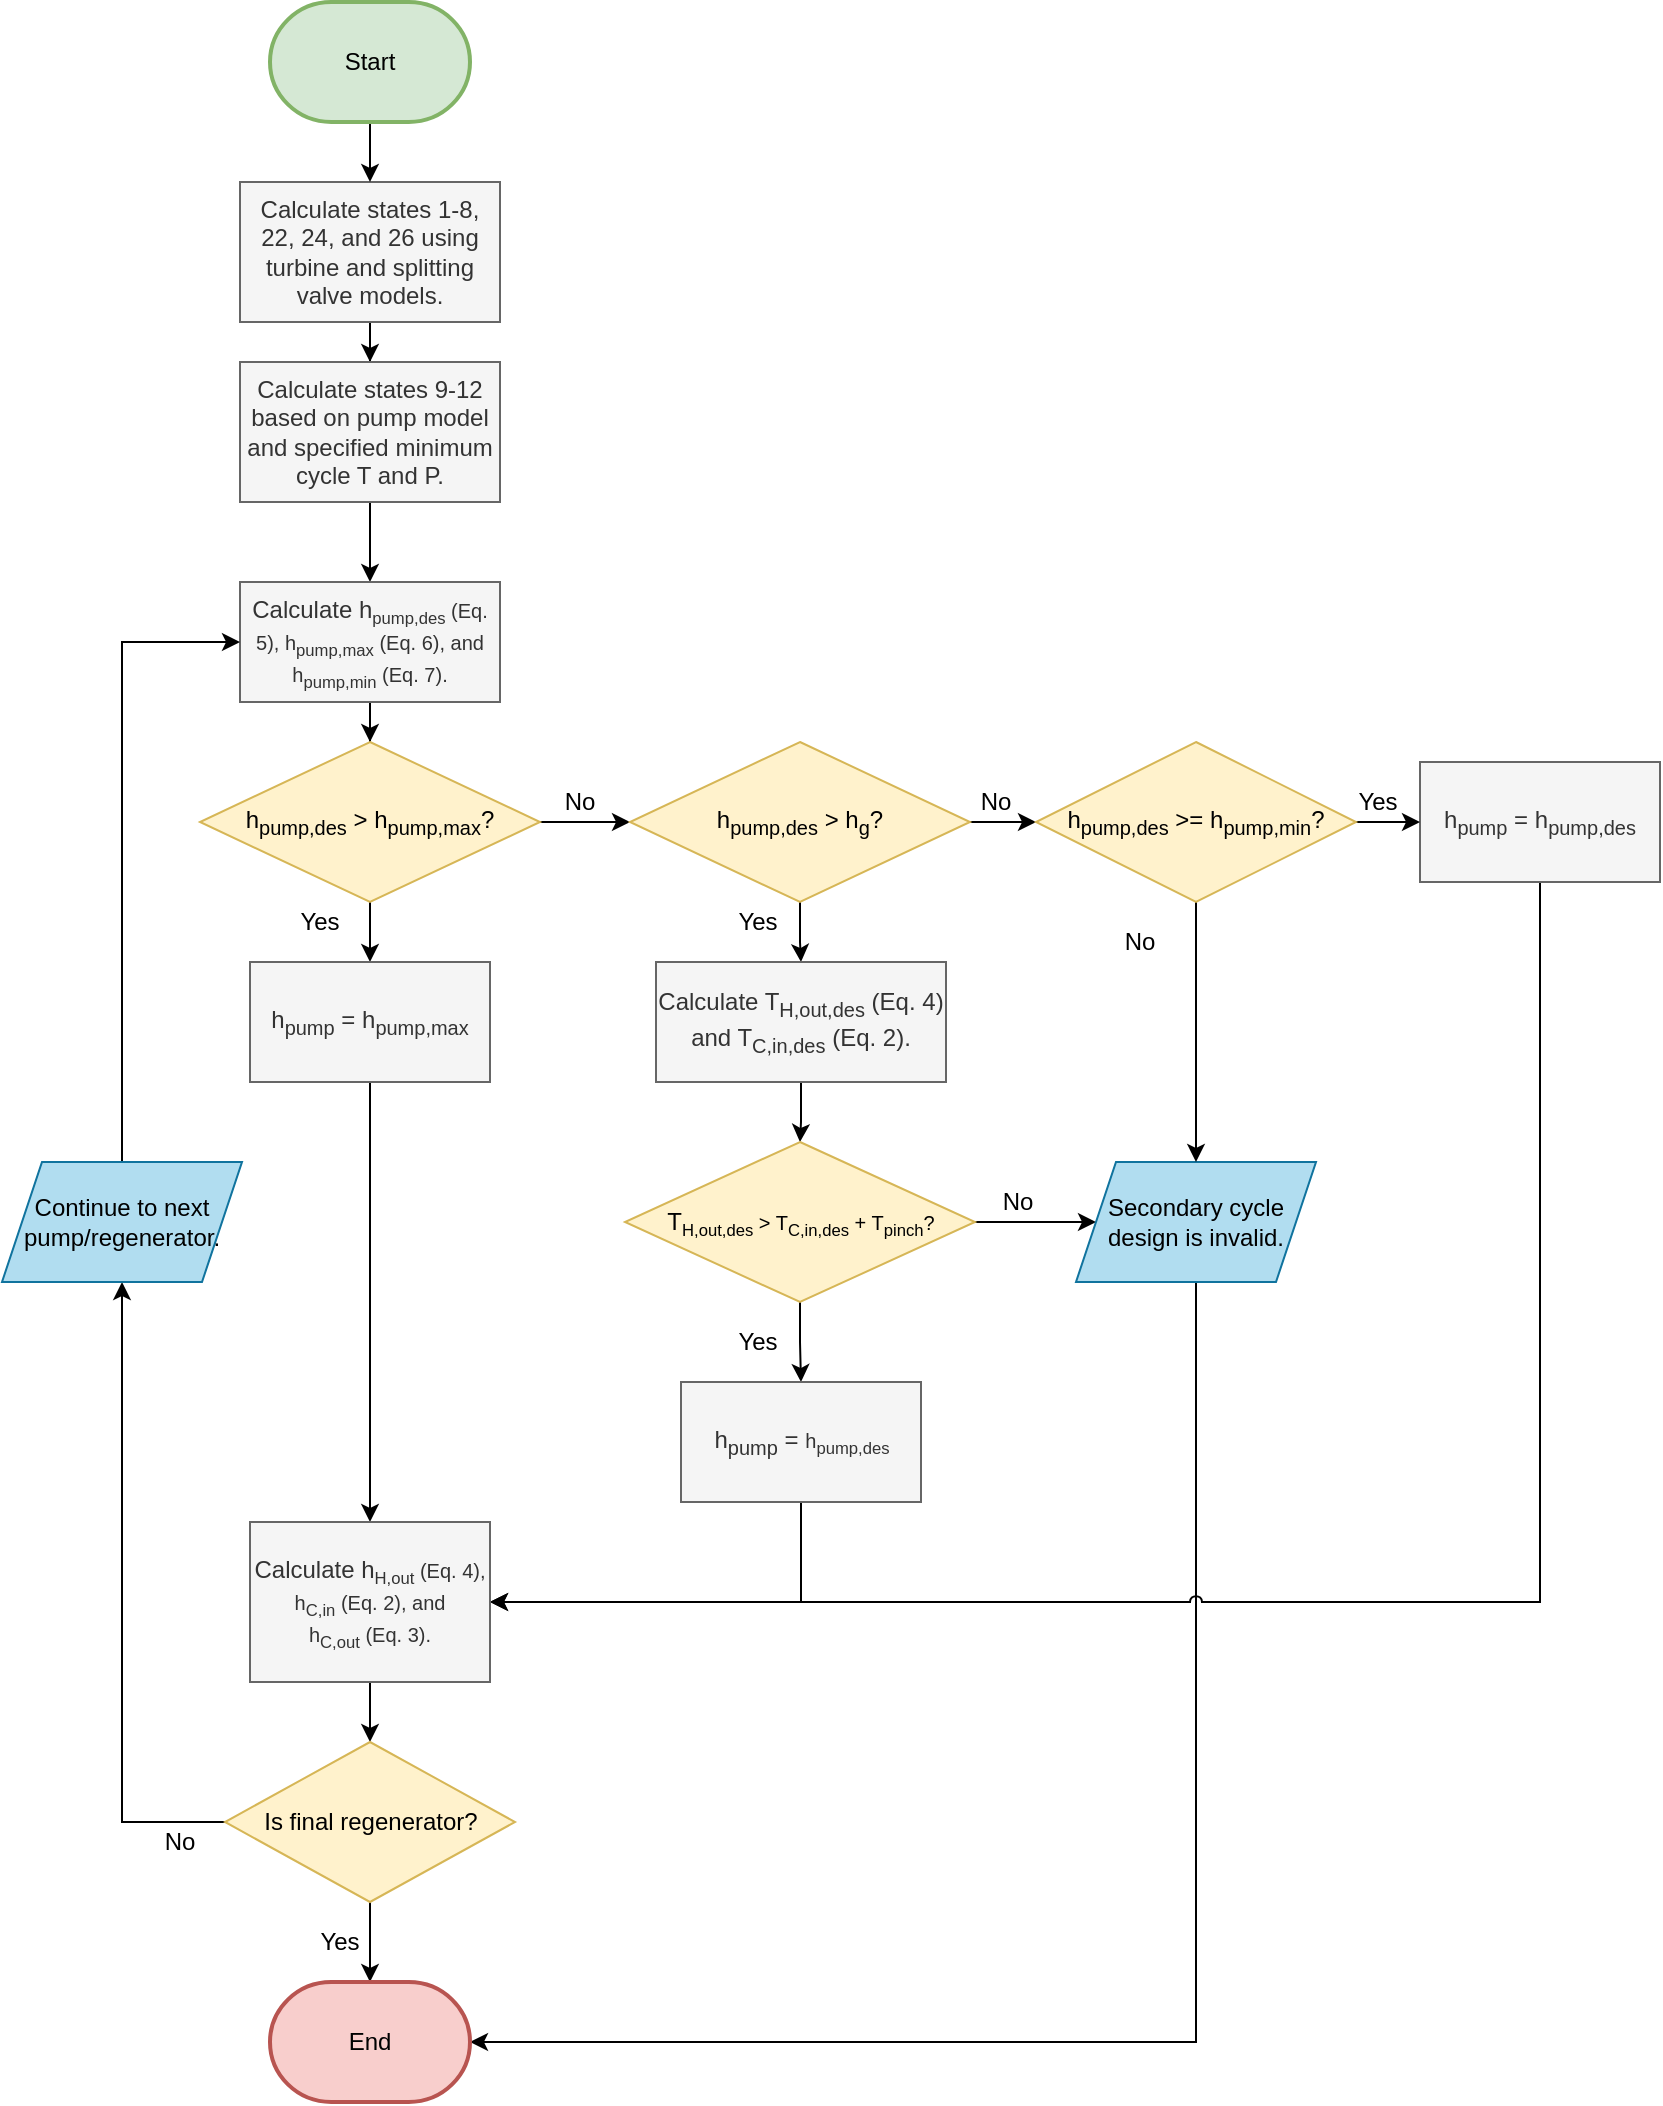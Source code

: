 <mxfile version="14.6.0" type="google"><diagram id="dV3Jj6KfyC7IWO5HgZY_" name="Page-1"><mxGraphModel dx="1038" dy="489" grid="1" gridSize="10" guides="1" tooltips="1" connect="1" arrows="1" fold="1" page="1" pageScale="1" pageWidth="850" pageHeight="1100" math="0" shadow="0"><root><mxCell id="0"/><mxCell id="1" parent="0"/><mxCell id="Sj4i6ryQQ1-SVUSm3eXO-26" value="" style="edgeStyle=orthogonalEdgeStyle;rounded=0;orthogonalLoop=1;jettySize=auto;html=1;" edge="1" parent="1" source="Sj4i6ryQQ1-SVUSm3eXO-2" target="Sj4i6ryQQ1-SVUSm3eXO-3"><mxGeometry relative="1" as="geometry"/></mxCell><mxCell id="Sj4i6ryQQ1-SVUSm3eXO-2" value="Calculate states 1-8, 22, 24, and 26 using turbine and splitting valve models." style="rounded=0;whiteSpace=wrap;html=1;fillColor=#f5f5f5;strokeColor=#666666;fontColor=#333333;" vertex="1" parent="1"><mxGeometry x="129" y="120" width="130" height="70" as="geometry"/></mxCell><mxCell id="Sj4i6ryQQ1-SVUSm3eXO-29" value="" style="edgeStyle=orthogonalEdgeStyle;rounded=0;orthogonalLoop=1;jettySize=auto;html=1;" edge="1" parent="1" source="Sj4i6ryQQ1-SVUSm3eXO-3" target="Sj4i6ryQQ1-SVUSm3eXO-4"><mxGeometry relative="1" as="geometry"/></mxCell><mxCell id="Sj4i6ryQQ1-SVUSm3eXO-3" value="Calculate states 9-12 based on pump model and specified minimum cycle T and P." style="rounded=0;whiteSpace=wrap;html=1;fillColor=#f5f5f5;strokeColor=#666666;fontColor=#333333;" vertex="1" parent="1"><mxGeometry x="129" y="210" width="130" height="70" as="geometry"/></mxCell><mxCell id="Sj4i6ryQQ1-SVUSm3eXO-30" value="" style="edgeStyle=orthogonalEdgeStyle;rounded=0;orthogonalLoop=1;jettySize=auto;html=1;" edge="1" parent="1" source="Sj4i6ryQQ1-SVUSm3eXO-4" target="Sj4i6ryQQ1-SVUSm3eXO-5"><mxGeometry relative="1" as="geometry"/></mxCell><mxCell id="Sj4i6ryQQ1-SVUSm3eXO-4" value="Calculate h&lt;span style=&quot;font-size: 10px&quot;&gt;&lt;sub&gt;pump,des&lt;/sub&gt;&amp;nbsp;(Eq. 5), h&lt;sub&gt;pump,max&lt;/sub&gt;&amp;nbsp;(Eq. 6), and h&lt;sub&gt;pump,min&lt;/sub&gt;&amp;nbsp;(Eq. 7).&lt;br&gt;&lt;/span&gt;" style="rounded=0;whiteSpace=wrap;html=1;fillColor=#f5f5f5;strokeColor=#666666;fontColor=#333333;" vertex="1" parent="1"><mxGeometry x="129" y="320" width="130" height="60" as="geometry"/></mxCell><mxCell id="Sj4i6ryQQ1-SVUSm3eXO-17" value="" style="edgeStyle=orthogonalEdgeStyle;rounded=0;orthogonalLoop=1;jettySize=auto;html=1;" edge="1" parent="1" source="Sj4i6ryQQ1-SVUSm3eXO-5" target="Sj4i6ryQQ1-SVUSm3eXO-7"><mxGeometry relative="1" as="geometry"/></mxCell><mxCell id="Sj4i6ryQQ1-SVUSm3eXO-21" value="" style="edgeStyle=orthogonalEdgeStyle;rounded=0;orthogonalLoop=1;jettySize=auto;html=1;" edge="1" parent="1" source="Sj4i6ryQQ1-SVUSm3eXO-5" target="Sj4i6ryQQ1-SVUSm3eXO-6"><mxGeometry relative="1" as="geometry"/></mxCell><mxCell id="Sj4i6ryQQ1-SVUSm3eXO-5" value="h&lt;sub&gt;pump,des&lt;/sub&gt;&amp;nbsp;&amp;gt; h&lt;sub&gt;pump,max&lt;/sub&gt;?" style="rhombus;whiteSpace=wrap;html=1;fillColor=#fff2cc;strokeColor=#d6b656;" vertex="1" parent="1"><mxGeometry x="109" y="400" width="170" height="80" as="geometry"/></mxCell><mxCell id="Sj4i6ryQQ1-SVUSm3eXO-52" style="edgeStyle=orthogonalEdgeStyle;rounded=0;jumpStyle=arc;orthogonalLoop=1;jettySize=auto;html=1;exitX=0.5;exitY=1;exitDx=0;exitDy=0;entryX=0.5;entryY=0;entryDx=0;entryDy=0;" edge="1" parent="1" source="Sj4i6ryQQ1-SVUSm3eXO-6" target="Sj4i6ryQQ1-SVUSm3eXO-45"><mxGeometry relative="1" as="geometry"/></mxCell><mxCell id="Sj4i6ryQQ1-SVUSm3eXO-6" value="h&lt;sub&gt;pump&lt;/sub&gt;&amp;nbsp;= h&lt;sub&gt;pump,max&lt;/sub&gt;" style="rounded=0;whiteSpace=wrap;html=1;fillColor=#f5f5f5;strokeColor=#666666;fontColor=#333333;" vertex="1" parent="1"><mxGeometry x="134" y="510" width="120" height="60" as="geometry"/></mxCell><mxCell id="Sj4i6ryQQ1-SVUSm3eXO-18" value="" style="edgeStyle=orthogonalEdgeStyle;rounded=0;orthogonalLoop=1;jettySize=auto;html=1;" edge="1" parent="1" source="Sj4i6ryQQ1-SVUSm3eXO-7" target="Sj4i6ryQQ1-SVUSm3eXO-16"><mxGeometry relative="1" as="geometry"/></mxCell><mxCell id="Sj4i6ryQQ1-SVUSm3eXO-33" value="" style="edgeStyle=orthogonalEdgeStyle;rounded=0;orthogonalLoop=1;jettySize=auto;html=1;" edge="1" parent="1" source="Sj4i6ryQQ1-SVUSm3eXO-7" target="Sj4i6ryQQ1-SVUSm3eXO-9"><mxGeometry relative="1" as="geometry"/></mxCell><mxCell id="Sj4i6ryQQ1-SVUSm3eXO-7" value="h&lt;sub&gt;pump,des&lt;/sub&gt;&amp;nbsp;&amp;gt; h&lt;sub&gt;g&lt;/sub&gt;?" style="rhombus;whiteSpace=wrap;html=1;fillColor=#fff2cc;strokeColor=#d6b656;" vertex="1" parent="1"><mxGeometry x="324" y="400" width="170" height="80" as="geometry"/></mxCell><mxCell id="Sj4i6ryQQ1-SVUSm3eXO-32" value="" style="edgeStyle=orthogonalEdgeStyle;rounded=0;orthogonalLoop=1;jettySize=auto;html=1;" edge="1" parent="1" source="Sj4i6ryQQ1-SVUSm3eXO-9" target="Sj4i6ryQQ1-SVUSm3eXO-10"><mxGeometry relative="1" as="geometry"/></mxCell><mxCell id="Sj4i6ryQQ1-SVUSm3eXO-9" value="Calculate T&lt;sub&gt;H,out,des&lt;/sub&gt;&amp;nbsp;(Eq. 4) and T&lt;sub&gt;C,in,des&lt;/sub&gt;&amp;nbsp;(Eq. 2)." style="rounded=0;whiteSpace=wrap;html=1;fillColor=#f5f5f5;strokeColor=#666666;fontColor=#333333;" vertex="1" parent="1"><mxGeometry x="337" y="510" width="145" height="60" as="geometry"/></mxCell><mxCell id="Sj4i6ryQQ1-SVUSm3eXO-39" value="" style="edgeStyle=orthogonalEdgeStyle;rounded=0;orthogonalLoop=1;jettySize=auto;html=1;" edge="1" parent="1" source="Sj4i6ryQQ1-SVUSm3eXO-10" target="Sj4i6ryQQ1-SVUSm3eXO-12"><mxGeometry relative="1" as="geometry"/></mxCell><mxCell id="Sj4i6ryQQ1-SVUSm3eXO-42" value="" style="edgeStyle=orthogonalEdgeStyle;rounded=0;orthogonalLoop=1;jettySize=auto;html=1;" edge="1" parent="1" source="Sj4i6ryQQ1-SVUSm3eXO-10" target="Sj4i6ryQQ1-SVUSm3eXO-14"><mxGeometry relative="1" as="geometry"/></mxCell><mxCell id="Sj4i6ryQQ1-SVUSm3eXO-10" value="T&lt;span style=&quot;font-size: 10px&quot;&gt;&lt;sub&gt;H,out,des&lt;/sub&gt;&amp;nbsp;&amp;gt; T&lt;sub&gt;C,in,des&lt;/sub&gt;&amp;nbsp;+ T&lt;sub&gt;pinch&lt;/sub&gt;?&lt;/span&gt;" style="rhombus;whiteSpace=wrap;html=1;fillColor=#fff2cc;strokeColor=#d6b656;" vertex="1" parent="1"><mxGeometry x="321.5" y="600" width="175" height="80" as="geometry"/></mxCell><mxCell id="Sj4i6ryQQ1-SVUSm3eXO-72" style="edgeStyle=orthogonalEdgeStyle;rounded=0;jumpStyle=arc;orthogonalLoop=1;jettySize=auto;html=1;exitX=0.5;exitY=1;exitDx=0;exitDy=0;entryX=1;entryY=0.5;entryDx=0;entryDy=0;entryPerimeter=0;" edge="1" parent="1" source="Sj4i6ryQQ1-SVUSm3eXO-12" target="Sj4i6ryQQ1-SVUSm3eXO-69"><mxGeometry relative="1" as="geometry"/></mxCell><mxCell id="Sj4i6ryQQ1-SVUSm3eXO-12" value="Secondary cycle design is invalid." style="shape=parallelogram;perimeter=parallelogramPerimeter;whiteSpace=wrap;html=1;fixedSize=1;fillColor=#b1ddf0;strokeColor=#10739e;" vertex="1" parent="1"><mxGeometry x="547" y="610" width="120" height="60" as="geometry"/></mxCell><mxCell id="Sj4i6ryQQ1-SVUSm3eXO-50" style="edgeStyle=orthogonalEdgeStyle;rounded=0;orthogonalLoop=1;jettySize=auto;html=1;exitX=0.5;exitY=1;exitDx=0;exitDy=0;entryX=1;entryY=0.5;entryDx=0;entryDy=0;" edge="1" parent="1" source="Sj4i6ryQQ1-SVUSm3eXO-14" target="Sj4i6ryQQ1-SVUSm3eXO-45"><mxGeometry relative="1" as="geometry"/></mxCell><mxCell id="Sj4i6ryQQ1-SVUSm3eXO-14" value="h&lt;sub&gt;pump&lt;/sub&gt;&amp;nbsp;= &lt;span style=&quot;font-size: 10px&quot;&gt;h&lt;sub&gt;pump,des&lt;/sub&gt;&lt;/span&gt;" style="rounded=0;whiteSpace=wrap;html=1;fillColor=#f5f5f5;strokeColor=#666666;fontColor=#333333;" vertex="1" parent="1"><mxGeometry x="349.5" y="720" width="120" height="60" as="geometry"/></mxCell><mxCell id="Sj4i6ryQQ1-SVUSm3eXO-51" style="edgeStyle=orthogonalEdgeStyle;rounded=0;orthogonalLoop=1;jettySize=auto;html=1;exitX=0.5;exitY=1;exitDx=0;exitDy=0;entryX=1;entryY=0.5;entryDx=0;entryDy=0;jumpStyle=arc;" edge="1" parent="1" source="Sj4i6ryQQ1-SVUSm3eXO-15" target="Sj4i6ryQQ1-SVUSm3eXO-45"><mxGeometry relative="1" as="geometry"/></mxCell><mxCell id="Sj4i6ryQQ1-SVUSm3eXO-15" value="h&lt;sub&gt;pump&lt;/sub&gt;&amp;nbsp;= h&lt;sub&gt;pump,des&lt;/sub&gt;" style="rounded=0;whiteSpace=wrap;html=1;fillColor=#f5f5f5;strokeColor=#666666;fontColor=#333333;" vertex="1" parent="1"><mxGeometry x="719" y="410" width="120" height="60" as="geometry"/></mxCell><mxCell id="Sj4i6ryQQ1-SVUSm3eXO-38" value="" style="edgeStyle=orthogonalEdgeStyle;rounded=0;orthogonalLoop=1;jettySize=auto;html=1;" edge="1" parent="1" source="Sj4i6ryQQ1-SVUSm3eXO-16" target="Sj4i6ryQQ1-SVUSm3eXO-15"><mxGeometry relative="1" as="geometry"/></mxCell><mxCell id="Sj4i6ryQQ1-SVUSm3eXO-40" value="" style="edgeStyle=orthogonalEdgeStyle;rounded=0;orthogonalLoop=1;jettySize=auto;html=1;" edge="1" parent="1" source="Sj4i6ryQQ1-SVUSm3eXO-16" target="Sj4i6ryQQ1-SVUSm3eXO-12"><mxGeometry relative="1" as="geometry"/></mxCell><mxCell id="Sj4i6ryQQ1-SVUSm3eXO-16" value="&lt;span&gt;h&lt;/span&gt;&lt;sub&gt;pump,des&lt;/sub&gt;&lt;span&gt;&amp;nbsp;&amp;gt;= h&lt;/span&gt;&lt;sub&gt;pump,min&lt;/sub&gt;&lt;span&gt;?&lt;/span&gt;" style="rhombus;whiteSpace=wrap;html=1;fillColor=#fff2cc;strokeColor=#d6b656;" vertex="1" parent="1"><mxGeometry x="527" y="400" width="160" height="80" as="geometry"/></mxCell><mxCell id="Sj4i6ryQQ1-SVUSm3eXO-49" value="" style="edgeStyle=orthogonalEdgeStyle;rounded=0;orthogonalLoop=1;jettySize=auto;html=1;" edge="1" parent="1" source="Sj4i6ryQQ1-SVUSm3eXO-45" target="Sj4i6ryQQ1-SVUSm3eXO-46"><mxGeometry relative="1" as="geometry"/></mxCell><mxCell id="Sj4i6ryQQ1-SVUSm3eXO-45" value="Calculate h&lt;span style=&quot;font-size: 10px&quot;&gt;&lt;sub&gt;H,out&lt;/sub&gt;&amp;nbsp;(Eq. 4), h&lt;sub&gt;C,in&lt;/sub&gt;&amp;nbsp;(Eq. 2), and h&lt;sub&gt;C,out&lt;/sub&gt;&amp;nbsp;(Eq. 3).&lt;/span&gt;" style="rounded=0;whiteSpace=wrap;html=1;fillColor=#f5f5f5;strokeColor=#666666;fontColor=#333333;" vertex="1" parent="1"><mxGeometry x="134" y="790" width="120" height="80" as="geometry"/></mxCell><mxCell id="Sj4i6ryQQ1-SVUSm3eXO-71" value="" style="edgeStyle=orthogonalEdgeStyle;rounded=0;jumpStyle=arc;orthogonalLoop=1;jettySize=auto;html=1;" edge="1" parent="1" source="Sj4i6ryQQ1-SVUSm3eXO-46" target="Sj4i6ryQQ1-SVUSm3eXO-69"><mxGeometry relative="1" as="geometry"/></mxCell><mxCell id="Sj4i6ryQQ1-SVUSm3eXO-75" style="edgeStyle=orthogonalEdgeStyle;rounded=0;jumpStyle=arc;orthogonalLoop=1;jettySize=auto;html=1;exitX=0;exitY=0.5;exitDx=0;exitDy=0;entryX=0.5;entryY=1;entryDx=0;entryDy=0;" edge="1" parent="1" source="Sj4i6ryQQ1-SVUSm3eXO-46" target="Sj4i6ryQQ1-SVUSm3eXO-74"><mxGeometry relative="1" as="geometry"/></mxCell><mxCell id="Sj4i6ryQQ1-SVUSm3eXO-46" value="Is final regenerator?" style="rhombus;whiteSpace=wrap;html=1;fillColor=#fff2cc;strokeColor=#d6b656;" vertex="1" parent="1"><mxGeometry x="121.5" y="900" width="145" height="80" as="geometry"/></mxCell><mxCell id="Sj4i6ryQQ1-SVUSm3eXO-53" value="Yes" style="text;html=1;strokeColor=none;fillColor=none;align=center;verticalAlign=middle;whiteSpace=wrap;rounded=0;" vertex="1" parent="1"><mxGeometry x="149" y="480" width="40" height="20" as="geometry"/></mxCell><mxCell id="Sj4i6ryQQ1-SVUSm3eXO-54" value="Yes" style="text;html=1;strokeColor=none;fillColor=none;align=center;verticalAlign=middle;whiteSpace=wrap;rounded=0;" vertex="1" parent="1"><mxGeometry x="368" y="480" width="40" height="20" as="geometry"/></mxCell><mxCell id="Sj4i6ryQQ1-SVUSm3eXO-55" value="Yes" style="text;html=1;strokeColor=none;fillColor=none;align=center;verticalAlign=middle;whiteSpace=wrap;rounded=0;" vertex="1" parent="1"><mxGeometry x="678" y="420" width="40" height="20" as="geometry"/></mxCell><mxCell id="Sj4i6ryQQ1-SVUSm3eXO-56" value="No" style="text;html=1;strokeColor=none;fillColor=none;align=center;verticalAlign=middle;whiteSpace=wrap;rounded=0;" vertex="1" parent="1"><mxGeometry x="279" y="420" width="40" height="20" as="geometry"/></mxCell><mxCell id="Sj4i6ryQQ1-SVUSm3eXO-57" value="No" style="text;html=1;strokeColor=none;fillColor=none;align=center;verticalAlign=middle;whiteSpace=wrap;rounded=0;" vertex="1" parent="1"><mxGeometry x="487" y="420" width="40" height="20" as="geometry"/></mxCell><mxCell id="Sj4i6ryQQ1-SVUSm3eXO-58" value="No" style="text;html=1;strokeColor=none;fillColor=none;align=center;verticalAlign=middle;whiteSpace=wrap;rounded=0;" vertex="1" parent="1"><mxGeometry x="559" y="490" width="40" height="20" as="geometry"/></mxCell><mxCell id="Sj4i6ryQQ1-SVUSm3eXO-62" value="Yes" style="text;html=1;strokeColor=none;fillColor=none;align=center;verticalAlign=middle;whiteSpace=wrap;rounded=0;" vertex="1" parent="1"><mxGeometry x="368" y="690" width="40" height="20" as="geometry"/></mxCell><mxCell id="Sj4i6ryQQ1-SVUSm3eXO-63" value="No" style="text;html=1;strokeColor=none;fillColor=none;align=center;verticalAlign=middle;whiteSpace=wrap;rounded=0;" vertex="1" parent="1"><mxGeometry x="498" y="620" width="40" height="20" as="geometry"/></mxCell><mxCell id="Sj4i6ryQQ1-SVUSm3eXO-64" value="Yes" style="text;html=1;strokeColor=none;fillColor=none;align=center;verticalAlign=middle;whiteSpace=wrap;rounded=0;" vertex="1" parent="1"><mxGeometry x="159" y="990" width="40" height="20" as="geometry"/></mxCell><mxCell id="Sj4i6ryQQ1-SVUSm3eXO-65" value="No" style="text;html=1;strokeColor=none;fillColor=none;align=center;verticalAlign=middle;whiteSpace=wrap;rounded=0;" vertex="1" parent="1"><mxGeometry x="79" y="940" width="40" height="20" as="geometry"/></mxCell><mxCell id="Sj4i6ryQQ1-SVUSm3eXO-68" value="" style="edgeStyle=orthogonalEdgeStyle;rounded=0;jumpStyle=arc;orthogonalLoop=1;jettySize=auto;html=1;" edge="1" parent="1" source="Sj4i6ryQQ1-SVUSm3eXO-66" target="Sj4i6ryQQ1-SVUSm3eXO-2"><mxGeometry relative="1" as="geometry"/></mxCell><mxCell id="Sj4i6ryQQ1-SVUSm3eXO-66" value="Start" style="strokeWidth=2;html=1;shape=mxgraph.flowchart.terminator;whiteSpace=wrap;fillColor=#d5e8d4;strokeColor=#82b366;" vertex="1" parent="1"><mxGeometry x="144" y="30" width="100" height="60" as="geometry"/></mxCell><mxCell id="Sj4i6ryQQ1-SVUSm3eXO-69" value="End" style="strokeWidth=2;html=1;shape=mxgraph.flowchart.terminator;whiteSpace=wrap;fillColor=#f8cecc;strokeColor=#b85450;" vertex="1" parent="1"><mxGeometry x="144" y="1020" width="100" height="60" as="geometry"/></mxCell><mxCell id="Sj4i6ryQQ1-SVUSm3eXO-70" style="edgeStyle=orthogonalEdgeStyle;rounded=0;jumpStyle=arc;orthogonalLoop=1;jettySize=auto;html=1;exitX=0.5;exitY=1;exitDx=0;exitDy=0;" edge="1" parent="1" source="Sj4i6ryQQ1-SVUSm3eXO-64" target="Sj4i6ryQQ1-SVUSm3eXO-64"><mxGeometry relative="1" as="geometry"/></mxCell><mxCell id="Sj4i6ryQQ1-SVUSm3eXO-76" style="edgeStyle=orthogonalEdgeStyle;rounded=0;jumpStyle=arc;orthogonalLoop=1;jettySize=auto;html=1;exitX=0.5;exitY=0;exitDx=0;exitDy=0;entryX=0;entryY=0.5;entryDx=0;entryDy=0;" edge="1" parent="1" source="Sj4i6ryQQ1-SVUSm3eXO-74" target="Sj4i6ryQQ1-SVUSm3eXO-4"><mxGeometry relative="1" as="geometry"/></mxCell><mxCell id="Sj4i6ryQQ1-SVUSm3eXO-74" value="Continue to next pump/regenerator." style="shape=parallelogram;perimeter=parallelogramPerimeter;whiteSpace=wrap;html=1;fixedSize=1;fillColor=#b1ddf0;strokeColor=#10739e;" vertex="1" parent="1"><mxGeometry x="10" y="610" width="120" height="60" as="geometry"/></mxCell></root></mxGraphModel></diagram></mxfile>